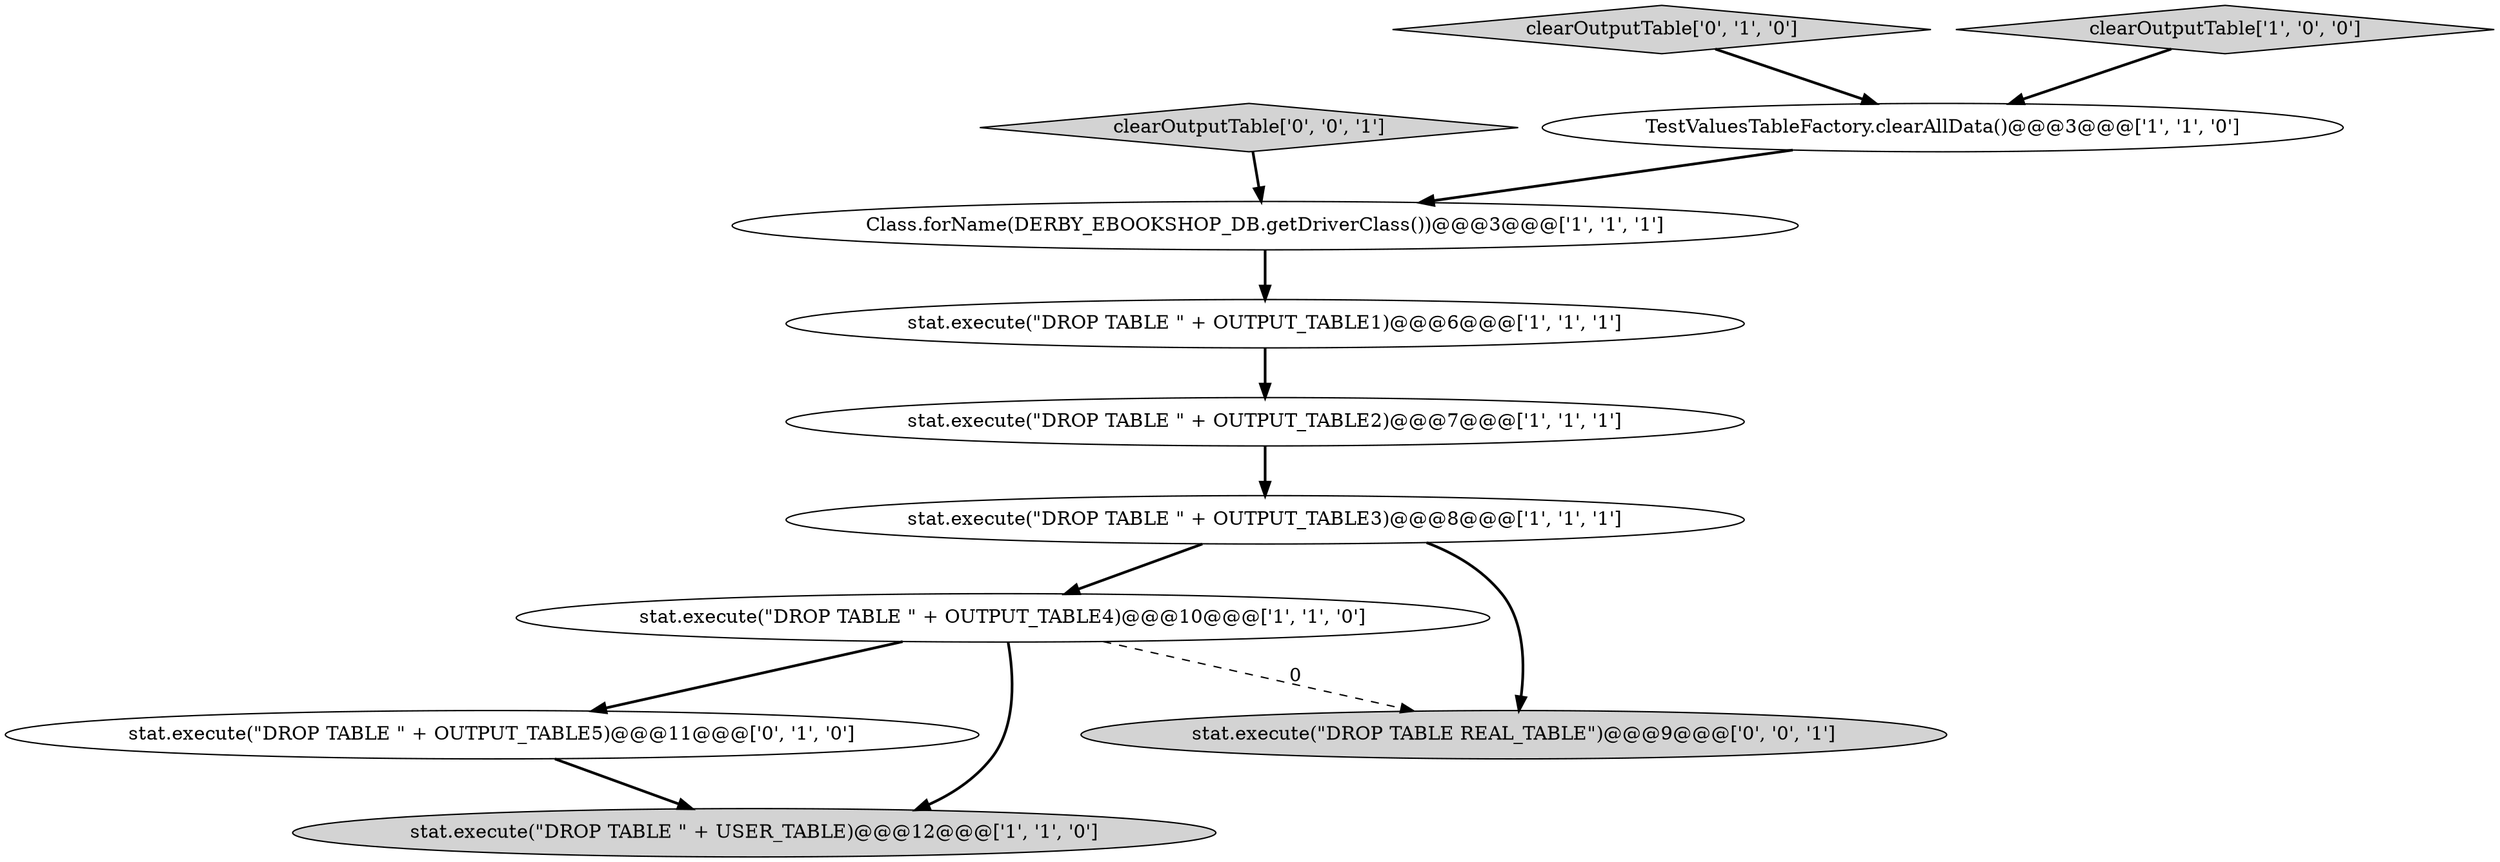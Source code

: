 digraph {
2 [style = filled, label = "TestValuesTableFactory.clearAllData()@@@3@@@['1', '1', '0']", fillcolor = white, shape = ellipse image = "AAA0AAABBB1BBB"];
7 [style = filled, label = "stat.execute(\"DROP TABLE \" + OUTPUT_TABLE4)@@@10@@@['1', '1', '0']", fillcolor = white, shape = ellipse image = "AAA0AAABBB1BBB"];
9 [style = filled, label = "clearOutputTable['0', '1', '0']", fillcolor = lightgray, shape = diamond image = "AAA0AAABBB2BBB"];
8 [style = filled, label = "stat.execute(\"DROP TABLE \" + OUTPUT_TABLE5)@@@11@@@['0', '1', '0']", fillcolor = white, shape = ellipse image = "AAA1AAABBB2BBB"];
4 [style = filled, label = "stat.execute(\"DROP TABLE \" + USER_TABLE)@@@12@@@['1', '1', '0']", fillcolor = lightgray, shape = ellipse image = "AAA0AAABBB1BBB"];
3 [style = filled, label = "stat.execute(\"DROP TABLE \" + OUTPUT_TABLE1)@@@6@@@['1', '1', '1']", fillcolor = white, shape = ellipse image = "AAA0AAABBB1BBB"];
6 [style = filled, label = "clearOutputTable['1', '0', '0']", fillcolor = lightgray, shape = diamond image = "AAA0AAABBB1BBB"];
11 [style = filled, label = "clearOutputTable['0', '0', '1']", fillcolor = lightgray, shape = diamond image = "AAA0AAABBB3BBB"];
10 [style = filled, label = "stat.execute(\"DROP TABLE REAL_TABLE\")@@@9@@@['0', '0', '1']", fillcolor = lightgray, shape = ellipse image = "AAA0AAABBB3BBB"];
5 [style = filled, label = "Class.forName(DERBY_EBOOKSHOP_DB.getDriverClass())@@@3@@@['1', '1', '1']", fillcolor = white, shape = ellipse image = "AAA0AAABBB1BBB"];
1 [style = filled, label = "stat.execute(\"DROP TABLE \" + OUTPUT_TABLE2)@@@7@@@['1', '1', '1']", fillcolor = white, shape = ellipse image = "AAA0AAABBB1BBB"];
0 [style = filled, label = "stat.execute(\"DROP TABLE \" + OUTPUT_TABLE3)@@@8@@@['1', '1', '1']", fillcolor = white, shape = ellipse image = "AAA0AAABBB1BBB"];
0->10 [style = bold, label=""];
9->2 [style = bold, label=""];
5->3 [style = bold, label=""];
7->8 [style = bold, label=""];
7->4 [style = bold, label=""];
8->4 [style = bold, label=""];
6->2 [style = bold, label=""];
7->10 [style = dashed, label="0"];
3->1 [style = bold, label=""];
0->7 [style = bold, label=""];
2->5 [style = bold, label=""];
1->0 [style = bold, label=""];
11->5 [style = bold, label=""];
}
